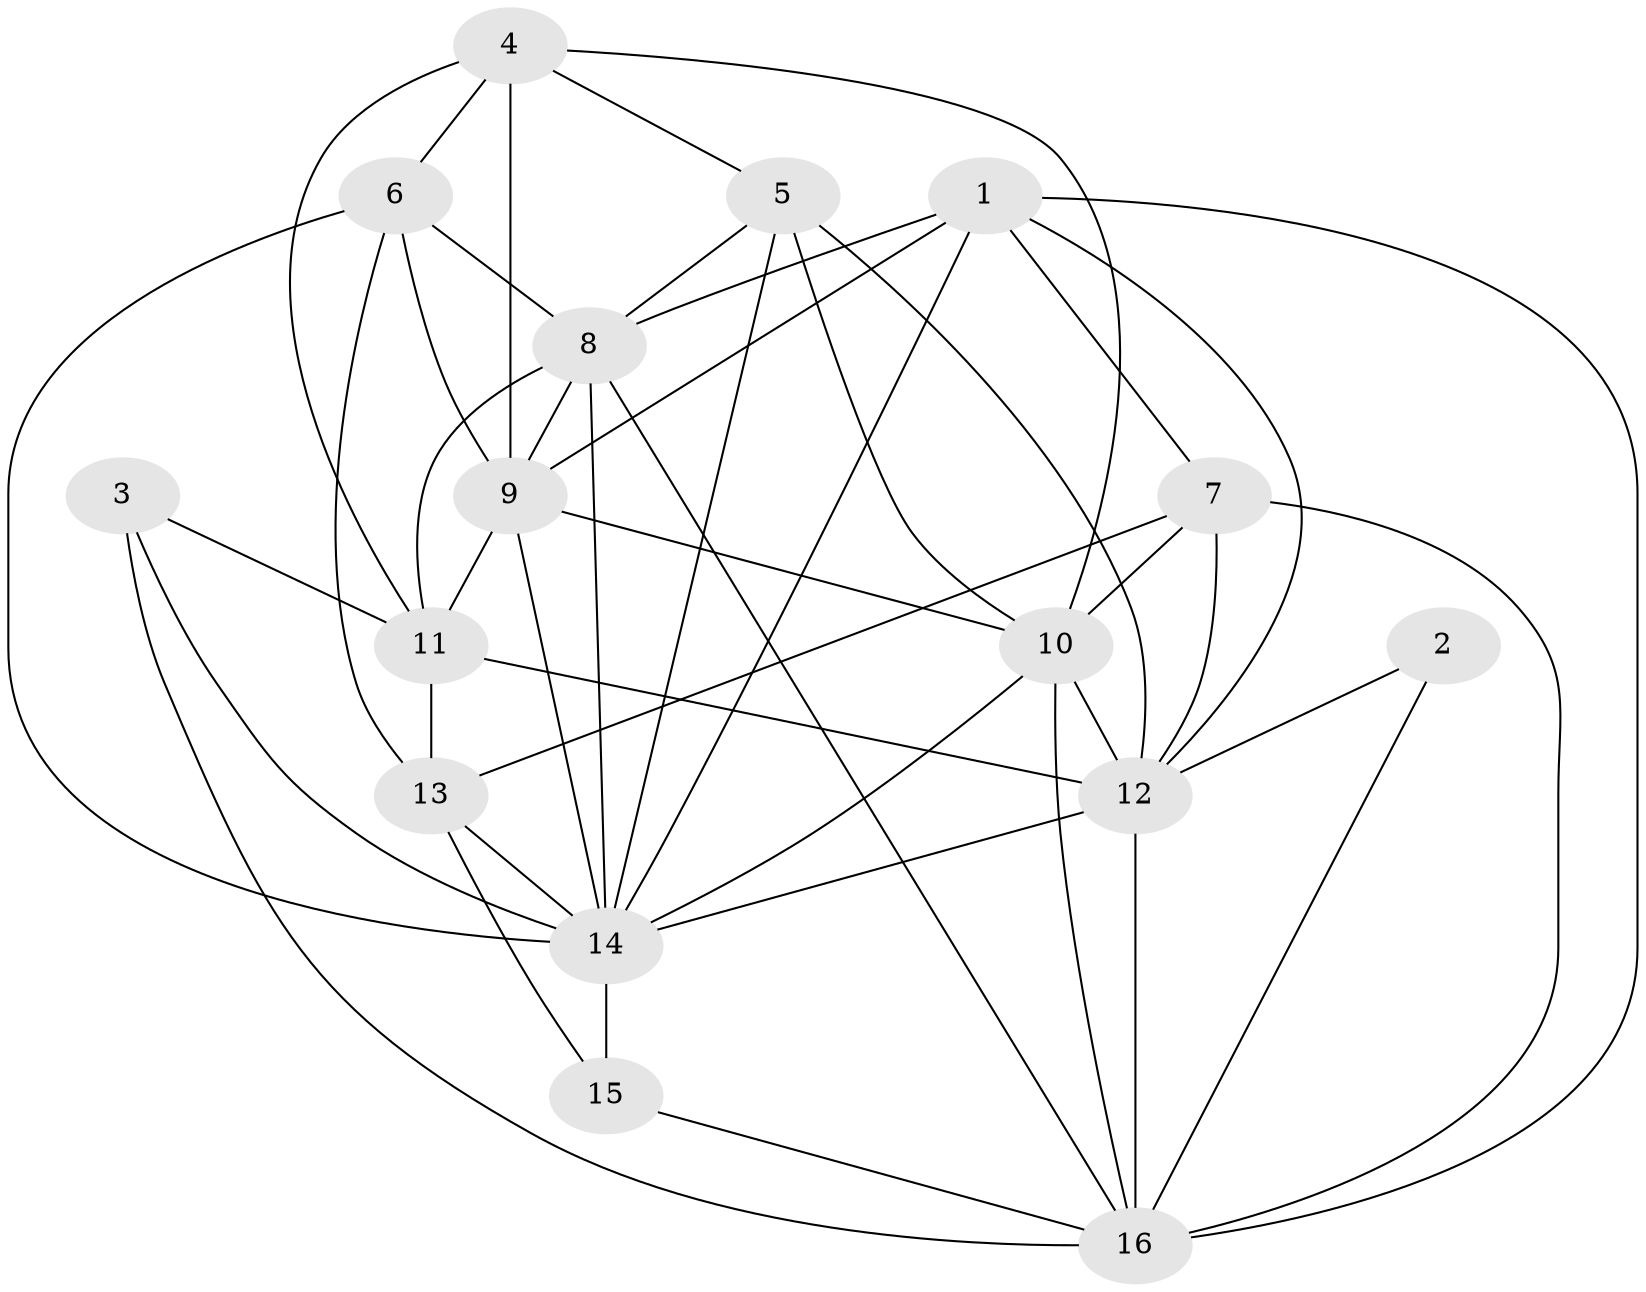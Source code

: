 // original degree distribution, {5: 0.16, 3: 0.32, 4: 0.32, 7: 0.08, 2: 0.08, 6: 0.04}
// Generated by graph-tools (version 1.1) at 2025/37/03/04/25 23:37:04]
// undirected, 16 vertices, 46 edges
graph export_dot {
  node [color=gray90,style=filled];
  1;
  2;
  3;
  4;
  5;
  6;
  7;
  8;
  9;
  10;
  11;
  12;
  13;
  14;
  15;
  16;
  1 -- 7 [weight=1.0];
  1 -- 8 [weight=1.0];
  1 -- 9 [weight=1.0];
  1 -- 12 [weight=1.0];
  1 -- 14 [weight=1.0];
  1 -- 16 [weight=1.0];
  2 -- 12 [weight=1.0];
  2 -- 16 [weight=1.0];
  3 -- 11 [weight=1.0];
  3 -- 14 [weight=1.0];
  3 -- 16 [weight=1.0];
  4 -- 5 [weight=2.0];
  4 -- 6 [weight=2.0];
  4 -- 9 [weight=1.0];
  4 -- 10 [weight=1.0];
  4 -- 11 [weight=1.0];
  5 -- 8 [weight=1.0];
  5 -- 10 [weight=1.0];
  5 -- 12 [weight=1.0];
  5 -- 14 [weight=2.0];
  6 -- 8 [weight=1.0];
  6 -- 9 [weight=2.0];
  6 -- 13 [weight=1.0];
  6 -- 14 [weight=2.0];
  7 -- 10 [weight=1.0];
  7 -- 12 [weight=1.0];
  7 -- 13 [weight=2.0];
  7 -- 16 [weight=1.0];
  8 -- 9 [weight=1.0];
  8 -- 11 [weight=1.0];
  8 -- 14 [weight=1.0];
  8 -- 16 [weight=1.0];
  9 -- 10 [weight=1.0];
  9 -- 11 [weight=1.0];
  9 -- 14 [weight=2.0];
  10 -- 12 [weight=1.0];
  10 -- 14 [weight=1.0];
  10 -- 16 [weight=1.0];
  11 -- 12 [weight=3.0];
  11 -- 13 [weight=2.0];
  12 -- 14 [weight=3.0];
  12 -- 16 [weight=2.0];
  13 -- 14 [weight=2.0];
  13 -- 15 [weight=2.0];
  14 -- 15 [weight=2.0];
  15 -- 16 [weight=1.0];
}
